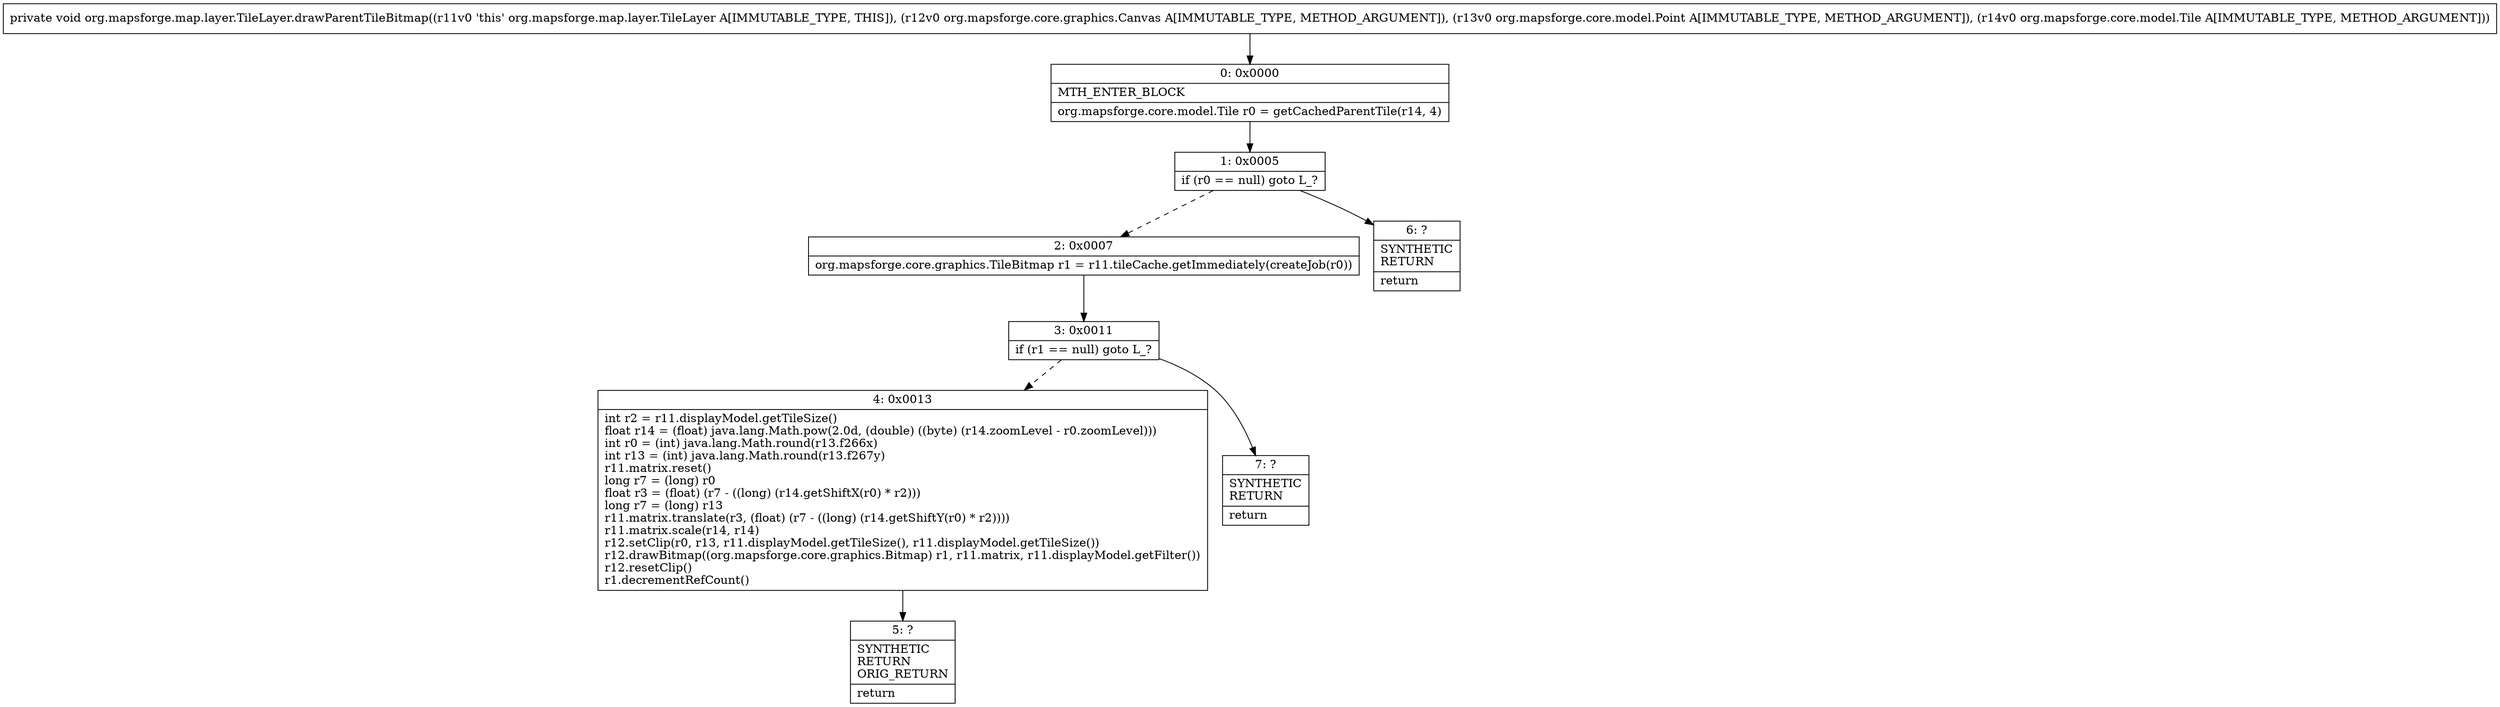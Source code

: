 digraph "CFG fororg.mapsforge.map.layer.TileLayer.drawParentTileBitmap(Lorg\/mapsforge\/core\/graphics\/Canvas;Lorg\/mapsforge\/core\/model\/Point;Lorg\/mapsforge\/core\/model\/Tile;)V" {
Node_0 [shape=record,label="{0\:\ 0x0000|MTH_ENTER_BLOCK\l|org.mapsforge.core.model.Tile r0 = getCachedParentTile(r14, 4)\l}"];
Node_1 [shape=record,label="{1\:\ 0x0005|if (r0 == null) goto L_?\l}"];
Node_2 [shape=record,label="{2\:\ 0x0007|org.mapsforge.core.graphics.TileBitmap r1 = r11.tileCache.getImmediately(createJob(r0))\l}"];
Node_3 [shape=record,label="{3\:\ 0x0011|if (r1 == null) goto L_?\l}"];
Node_4 [shape=record,label="{4\:\ 0x0013|int r2 = r11.displayModel.getTileSize()\lfloat r14 = (float) java.lang.Math.pow(2.0d, (double) ((byte) (r14.zoomLevel \- r0.zoomLevel)))\lint r0 = (int) java.lang.Math.round(r13.f266x)\lint r13 = (int) java.lang.Math.round(r13.f267y)\lr11.matrix.reset()\llong r7 = (long) r0\lfloat r3 = (float) (r7 \- ((long) (r14.getShiftX(r0) * r2)))\llong r7 = (long) r13\lr11.matrix.translate(r3, (float) (r7 \- ((long) (r14.getShiftY(r0) * r2))))\lr11.matrix.scale(r14, r14)\lr12.setClip(r0, r13, r11.displayModel.getTileSize(), r11.displayModel.getTileSize())\lr12.drawBitmap((org.mapsforge.core.graphics.Bitmap) r1, r11.matrix, r11.displayModel.getFilter())\lr12.resetClip()\lr1.decrementRefCount()\l}"];
Node_5 [shape=record,label="{5\:\ ?|SYNTHETIC\lRETURN\lORIG_RETURN\l|return\l}"];
Node_6 [shape=record,label="{6\:\ ?|SYNTHETIC\lRETURN\l|return\l}"];
Node_7 [shape=record,label="{7\:\ ?|SYNTHETIC\lRETURN\l|return\l}"];
MethodNode[shape=record,label="{private void org.mapsforge.map.layer.TileLayer.drawParentTileBitmap((r11v0 'this' org.mapsforge.map.layer.TileLayer A[IMMUTABLE_TYPE, THIS]), (r12v0 org.mapsforge.core.graphics.Canvas A[IMMUTABLE_TYPE, METHOD_ARGUMENT]), (r13v0 org.mapsforge.core.model.Point A[IMMUTABLE_TYPE, METHOD_ARGUMENT]), (r14v0 org.mapsforge.core.model.Tile A[IMMUTABLE_TYPE, METHOD_ARGUMENT])) }"];
MethodNode -> Node_0;
Node_0 -> Node_1;
Node_1 -> Node_2[style=dashed];
Node_1 -> Node_6;
Node_2 -> Node_3;
Node_3 -> Node_4[style=dashed];
Node_3 -> Node_7;
Node_4 -> Node_5;
}

